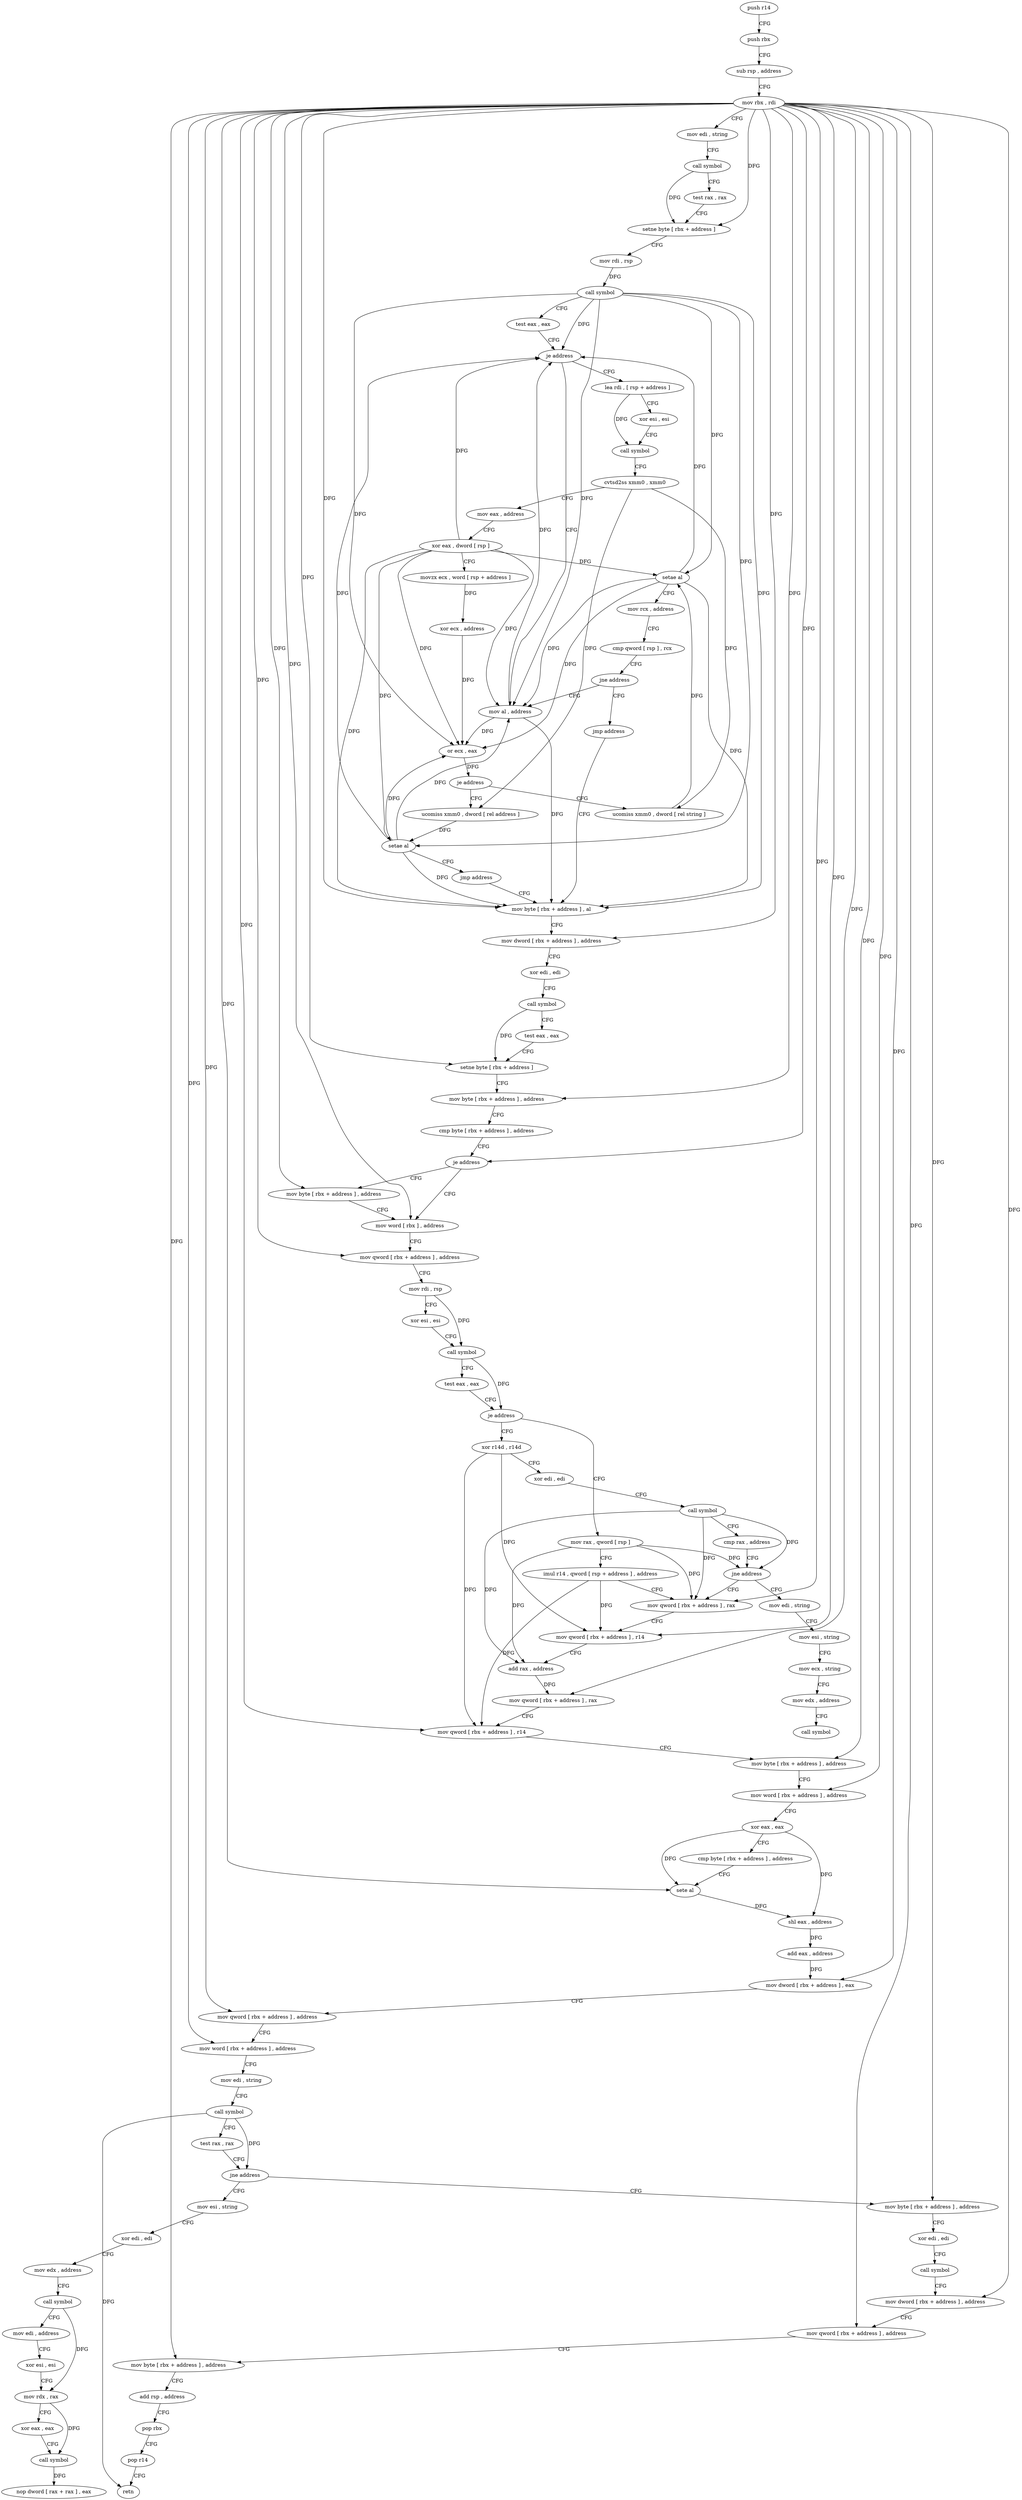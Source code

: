 digraph "func" {
"4232176" [label = "push r14" ]
"4232178" [label = "push rbx" ]
"4232179" [label = "sub rsp , address" ]
"4232186" [label = "mov rbx , rdi" ]
"4232189" [label = "mov edi , string" ]
"4232194" [label = "call symbol" ]
"4232199" [label = "test rax , rax" ]
"4232202" [label = "setne byte [ rbx + address ]" ]
"4232206" [label = "mov rdi , rsp" ]
"4232209" [label = "call symbol" ]
"4232214" [label = "test eax , eax" ]
"4232216" [label = "je address" ]
"4232325" [label = "lea rdi , [ rsp + address ]" ]
"4232218" [label = "mov al , address" ]
"4232333" [label = "xor esi , esi" ]
"4232335" [label = "call symbol" ]
"4232340" [label = "cvtsd2ss xmm0 , xmm0" ]
"4232344" [label = "mov eax , address" ]
"4232349" [label = "xor eax , dword [ rsp ]" ]
"4232352" [label = "movzx ecx , word [ rsp + address ]" ]
"4232357" [label = "xor ecx , address" ]
"4232360" [label = "or ecx , eax" ]
"4232362" [label = "je address" ]
"4232538" [label = "ucomiss xmm0 , dword [ rel address ]" ]
"4232368" [label = "ucomiss xmm0 , dword [ rel string ]" ]
"4232220" [label = "mov byte [ rbx + address ] , al" ]
"4232545" [label = "setae al" ]
"4232548" [label = "jmp address" ]
"4232375" [label = "setae al" ]
"4232378" [label = "mov rcx , address" ]
"4232388" [label = "cmp qword [ rsp ] , rcx" ]
"4232392" [label = "jne address" ]
"4232398" [label = "jmp address" ]
"4232257" [label = "mov word [ rbx ] , address" ]
"4232262" [label = "mov qword [ rbx + address ] , address" ]
"4232270" [label = "mov rdi , rsp" ]
"4232273" [label = "xor esi , esi" ]
"4232275" [label = "call symbol" ]
"4232280" [label = "test eax , eax" ]
"4232282" [label = "je address" ]
"4232403" [label = "mov rax , qword [ rsp ]" ]
"4232284" [label = "xor r14d , r14d" ]
"4232253" [label = "mov byte [ rbx + address ] , address" ]
"4232223" [label = "mov dword [ rbx + address ] , address" ]
"4232230" [label = "xor edi , edi" ]
"4232232" [label = "call symbol" ]
"4232237" [label = "test eax , eax" ]
"4232239" [label = "setne byte [ rbx + address ]" ]
"4232243" [label = "mov byte [ rbx + address ] , address" ]
"4232247" [label = "cmp byte [ rbx + address ] , address" ]
"4232251" [label = "je address" ]
"4232407" [label = "imul r14 , qword [ rsp + address ] , address" ]
"4232416" [label = "mov qword [ rbx + address ] , rax" ]
"4232287" [label = "xor edi , edi" ]
"4232289" [label = "call symbol" ]
"4232294" [label = "cmp rax , address" ]
"4232298" [label = "jne address" ]
"4232300" [label = "mov edi , string" ]
"4232553" [label = "mov esi , string" ]
"4232558" [label = "xor edi , edi" ]
"4232560" [label = "mov edx , address" ]
"4232565" [label = "call symbol" ]
"4232570" [label = "mov edi , address" ]
"4232575" [label = "xor esi , esi" ]
"4232577" [label = "mov rdx , rax" ]
"4232580" [label = "xor eax , eax" ]
"4232582" [label = "call symbol" ]
"4232587" [label = "nop dword [ rax + rax ] , eax" ]
"4232497" [label = "mov byte [ rbx + address ] , address" ]
"4232501" [label = "xor edi , edi" ]
"4232503" [label = "call symbol" ]
"4232508" [label = "mov dword [ rbx + address ] , address" ]
"4232515" [label = "mov qword [ rbx + address ] , address" ]
"4232523" [label = "mov byte [ rbx + address ] , address" ]
"4232527" [label = "add rsp , address" ]
"4232534" [label = "pop rbx" ]
"4232535" [label = "pop r14" ]
"4232537" [label = "retn" ]
"4232420" [label = "mov qword [ rbx + address ] , r14" ]
"4232424" [label = "add rax , address" ]
"4232430" [label = "mov qword [ rbx + address ] , rax" ]
"4232434" [label = "mov qword [ rbx + address ] , r14" ]
"4232438" [label = "mov byte [ rbx + address ] , address" ]
"4232442" [label = "mov word [ rbx + address ] , address" ]
"4232448" [label = "xor eax , eax" ]
"4232450" [label = "cmp byte [ rbx + address ] , address" ]
"4232454" [label = "sete al" ]
"4232457" [label = "shl eax , address" ]
"4232460" [label = "add eax , address" ]
"4232465" [label = "mov dword [ rbx + address ] , eax" ]
"4232468" [label = "mov qword [ rbx + address ] , address" ]
"4232476" [label = "mov word [ rbx + address ] , address" ]
"4232482" [label = "mov edi , string" ]
"4232487" [label = "call symbol" ]
"4232492" [label = "test rax , rax" ]
"4232495" [label = "jne address" ]
"4232305" [label = "mov esi , string" ]
"4232310" [label = "mov ecx , string" ]
"4232315" [label = "mov edx , address" ]
"4232320" [label = "call symbol" ]
"4232176" -> "4232178" [ label = "CFG" ]
"4232178" -> "4232179" [ label = "CFG" ]
"4232179" -> "4232186" [ label = "CFG" ]
"4232186" -> "4232189" [ label = "CFG" ]
"4232186" -> "4232202" [ label = "DFG" ]
"4232186" -> "4232220" [ label = "DFG" ]
"4232186" -> "4232223" [ label = "DFG" ]
"4232186" -> "4232239" [ label = "DFG" ]
"4232186" -> "4232243" [ label = "DFG" ]
"4232186" -> "4232251" [ label = "DFG" ]
"4232186" -> "4232257" [ label = "DFG" ]
"4232186" -> "4232262" [ label = "DFG" ]
"4232186" -> "4232253" [ label = "DFG" ]
"4232186" -> "4232416" [ label = "DFG" ]
"4232186" -> "4232420" [ label = "DFG" ]
"4232186" -> "4232430" [ label = "DFG" ]
"4232186" -> "4232434" [ label = "DFG" ]
"4232186" -> "4232438" [ label = "DFG" ]
"4232186" -> "4232442" [ label = "DFG" ]
"4232186" -> "4232454" [ label = "DFG" ]
"4232186" -> "4232465" [ label = "DFG" ]
"4232186" -> "4232468" [ label = "DFG" ]
"4232186" -> "4232476" [ label = "DFG" ]
"4232186" -> "4232497" [ label = "DFG" ]
"4232186" -> "4232508" [ label = "DFG" ]
"4232186" -> "4232515" [ label = "DFG" ]
"4232186" -> "4232523" [ label = "DFG" ]
"4232189" -> "4232194" [ label = "CFG" ]
"4232194" -> "4232199" [ label = "CFG" ]
"4232194" -> "4232202" [ label = "DFG" ]
"4232199" -> "4232202" [ label = "CFG" ]
"4232202" -> "4232206" [ label = "CFG" ]
"4232206" -> "4232209" [ label = "DFG" ]
"4232209" -> "4232214" [ label = "CFG" ]
"4232209" -> "4232216" [ label = "DFG" ]
"4232209" -> "4232360" [ label = "DFG" ]
"4232209" -> "4232218" [ label = "DFG" ]
"4232209" -> "4232545" [ label = "DFG" ]
"4232209" -> "4232375" [ label = "DFG" ]
"4232209" -> "4232220" [ label = "DFG" ]
"4232214" -> "4232216" [ label = "CFG" ]
"4232216" -> "4232325" [ label = "CFG" ]
"4232216" -> "4232218" [ label = "CFG" ]
"4232325" -> "4232333" [ label = "CFG" ]
"4232325" -> "4232335" [ label = "DFG" ]
"4232218" -> "4232220" [ label = "DFG" ]
"4232218" -> "4232216" [ label = "DFG" ]
"4232218" -> "4232360" [ label = "DFG" ]
"4232333" -> "4232335" [ label = "CFG" ]
"4232335" -> "4232340" [ label = "CFG" ]
"4232340" -> "4232344" [ label = "CFG" ]
"4232340" -> "4232538" [ label = "DFG" ]
"4232340" -> "4232368" [ label = "DFG" ]
"4232344" -> "4232349" [ label = "CFG" ]
"4232349" -> "4232352" [ label = "CFG" ]
"4232349" -> "4232216" [ label = "DFG" ]
"4232349" -> "4232360" [ label = "DFG" ]
"4232349" -> "4232218" [ label = "DFG" ]
"4232349" -> "4232545" [ label = "DFG" ]
"4232349" -> "4232375" [ label = "DFG" ]
"4232349" -> "4232220" [ label = "DFG" ]
"4232352" -> "4232357" [ label = "DFG" ]
"4232357" -> "4232360" [ label = "DFG" ]
"4232360" -> "4232362" [ label = "DFG" ]
"4232362" -> "4232538" [ label = "CFG" ]
"4232362" -> "4232368" [ label = "CFG" ]
"4232538" -> "4232545" [ label = "DFG" ]
"4232368" -> "4232375" [ label = "DFG" ]
"4232220" -> "4232223" [ label = "CFG" ]
"4232545" -> "4232548" [ label = "CFG" ]
"4232545" -> "4232216" [ label = "DFG" ]
"4232545" -> "4232360" [ label = "DFG" ]
"4232545" -> "4232218" [ label = "DFG" ]
"4232545" -> "4232220" [ label = "DFG" ]
"4232548" -> "4232220" [ label = "CFG" ]
"4232375" -> "4232378" [ label = "CFG" ]
"4232375" -> "4232216" [ label = "DFG" ]
"4232375" -> "4232360" [ label = "DFG" ]
"4232375" -> "4232218" [ label = "DFG" ]
"4232375" -> "4232220" [ label = "DFG" ]
"4232378" -> "4232388" [ label = "CFG" ]
"4232388" -> "4232392" [ label = "CFG" ]
"4232392" -> "4232218" [ label = "CFG" ]
"4232392" -> "4232398" [ label = "CFG" ]
"4232398" -> "4232220" [ label = "CFG" ]
"4232257" -> "4232262" [ label = "CFG" ]
"4232262" -> "4232270" [ label = "CFG" ]
"4232270" -> "4232273" [ label = "CFG" ]
"4232270" -> "4232275" [ label = "DFG" ]
"4232273" -> "4232275" [ label = "CFG" ]
"4232275" -> "4232280" [ label = "CFG" ]
"4232275" -> "4232282" [ label = "DFG" ]
"4232280" -> "4232282" [ label = "CFG" ]
"4232282" -> "4232403" [ label = "CFG" ]
"4232282" -> "4232284" [ label = "CFG" ]
"4232403" -> "4232407" [ label = "CFG" ]
"4232403" -> "4232298" [ label = "DFG" ]
"4232403" -> "4232416" [ label = "DFG" ]
"4232403" -> "4232424" [ label = "DFG" ]
"4232284" -> "4232287" [ label = "CFG" ]
"4232284" -> "4232420" [ label = "DFG" ]
"4232284" -> "4232434" [ label = "DFG" ]
"4232253" -> "4232257" [ label = "CFG" ]
"4232223" -> "4232230" [ label = "CFG" ]
"4232230" -> "4232232" [ label = "CFG" ]
"4232232" -> "4232237" [ label = "CFG" ]
"4232232" -> "4232239" [ label = "DFG" ]
"4232237" -> "4232239" [ label = "CFG" ]
"4232239" -> "4232243" [ label = "CFG" ]
"4232243" -> "4232247" [ label = "CFG" ]
"4232247" -> "4232251" [ label = "CFG" ]
"4232251" -> "4232257" [ label = "CFG" ]
"4232251" -> "4232253" [ label = "CFG" ]
"4232407" -> "4232416" [ label = "CFG" ]
"4232407" -> "4232420" [ label = "DFG" ]
"4232407" -> "4232434" [ label = "DFG" ]
"4232416" -> "4232420" [ label = "CFG" ]
"4232287" -> "4232289" [ label = "CFG" ]
"4232289" -> "4232294" [ label = "CFG" ]
"4232289" -> "4232298" [ label = "DFG" ]
"4232289" -> "4232416" [ label = "DFG" ]
"4232289" -> "4232424" [ label = "DFG" ]
"4232294" -> "4232298" [ label = "CFG" ]
"4232298" -> "4232416" [ label = "CFG" ]
"4232298" -> "4232300" [ label = "CFG" ]
"4232300" -> "4232305" [ label = "CFG" ]
"4232553" -> "4232558" [ label = "CFG" ]
"4232558" -> "4232560" [ label = "CFG" ]
"4232560" -> "4232565" [ label = "CFG" ]
"4232565" -> "4232570" [ label = "CFG" ]
"4232565" -> "4232577" [ label = "DFG" ]
"4232570" -> "4232575" [ label = "CFG" ]
"4232575" -> "4232577" [ label = "CFG" ]
"4232577" -> "4232580" [ label = "CFG" ]
"4232577" -> "4232582" [ label = "DFG" ]
"4232580" -> "4232582" [ label = "CFG" ]
"4232582" -> "4232587" [ label = "DFG" ]
"4232497" -> "4232501" [ label = "CFG" ]
"4232501" -> "4232503" [ label = "CFG" ]
"4232503" -> "4232508" [ label = "CFG" ]
"4232508" -> "4232515" [ label = "CFG" ]
"4232515" -> "4232523" [ label = "CFG" ]
"4232523" -> "4232527" [ label = "CFG" ]
"4232527" -> "4232534" [ label = "CFG" ]
"4232534" -> "4232535" [ label = "CFG" ]
"4232535" -> "4232537" [ label = "CFG" ]
"4232420" -> "4232424" [ label = "CFG" ]
"4232424" -> "4232430" [ label = "DFG" ]
"4232430" -> "4232434" [ label = "CFG" ]
"4232434" -> "4232438" [ label = "CFG" ]
"4232438" -> "4232442" [ label = "CFG" ]
"4232442" -> "4232448" [ label = "CFG" ]
"4232448" -> "4232450" [ label = "CFG" ]
"4232448" -> "4232454" [ label = "DFG" ]
"4232448" -> "4232457" [ label = "DFG" ]
"4232450" -> "4232454" [ label = "CFG" ]
"4232454" -> "4232457" [ label = "DFG" ]
"4232457" -> "4232460" [ label = "DFG" ]
"4232460" -> "4232465" [ label = "DFG" ]
"4232465" -> "4232468" [ label = "CFG" ]
"4232468" -> "4232476" [ label = "CFG" ]
"4232476" -> "4232482" [ label = "CFG" ]
"4232482" -> "4232487" [ label = "CFG" ]
"4232487" -> "4232492" [ label = "CFG" ]
"4232487" -> "4232495" [ label = "DFG" ]
"4232487" -> "4232537" [ label = "DFG" ]
"4232492" -> "4232495" [ label = "CFG" ]
"4232495" -> "4232553" [ label = "CFG" ]
"4232495" -> "4232497" [ label = "CFG" ]
"4232305" -> "4232310" [ label = "CFG" ]
"4232310" -> "4232315" [ label = "CFG" ]
"4232315" -> "4232320" [ label = "CFG" ]
}
